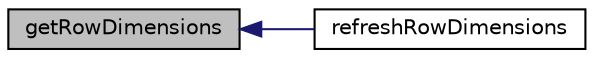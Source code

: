 digraph "getRowDimensions"
{
  edge [fontname="Helvetica",fontsize="10",labelfontname="Helvetica",labelfontsize="10"];
  node [fontname="Helvetica",fontsize="10",shape=record];
  rankdir="LR";
  Node393 [label="getRowDimensions",height=0.2,width=0.4,color="black", fillcolor="grey75", style="filled", fontcolor="black"];
  Node393 -> Node394 [dir="back",color="midnightblue",fontsize="10",style="solid",fontname="Helvetica"];
  Node394 [label="refreshRowDimensions",height=0.2,width=0.4,color="black", fillcolor="white", style="filled",URL="$class_p_h_p_excel___worksheet.html#a4f1923632e44d963428d816f89221749"];
}
